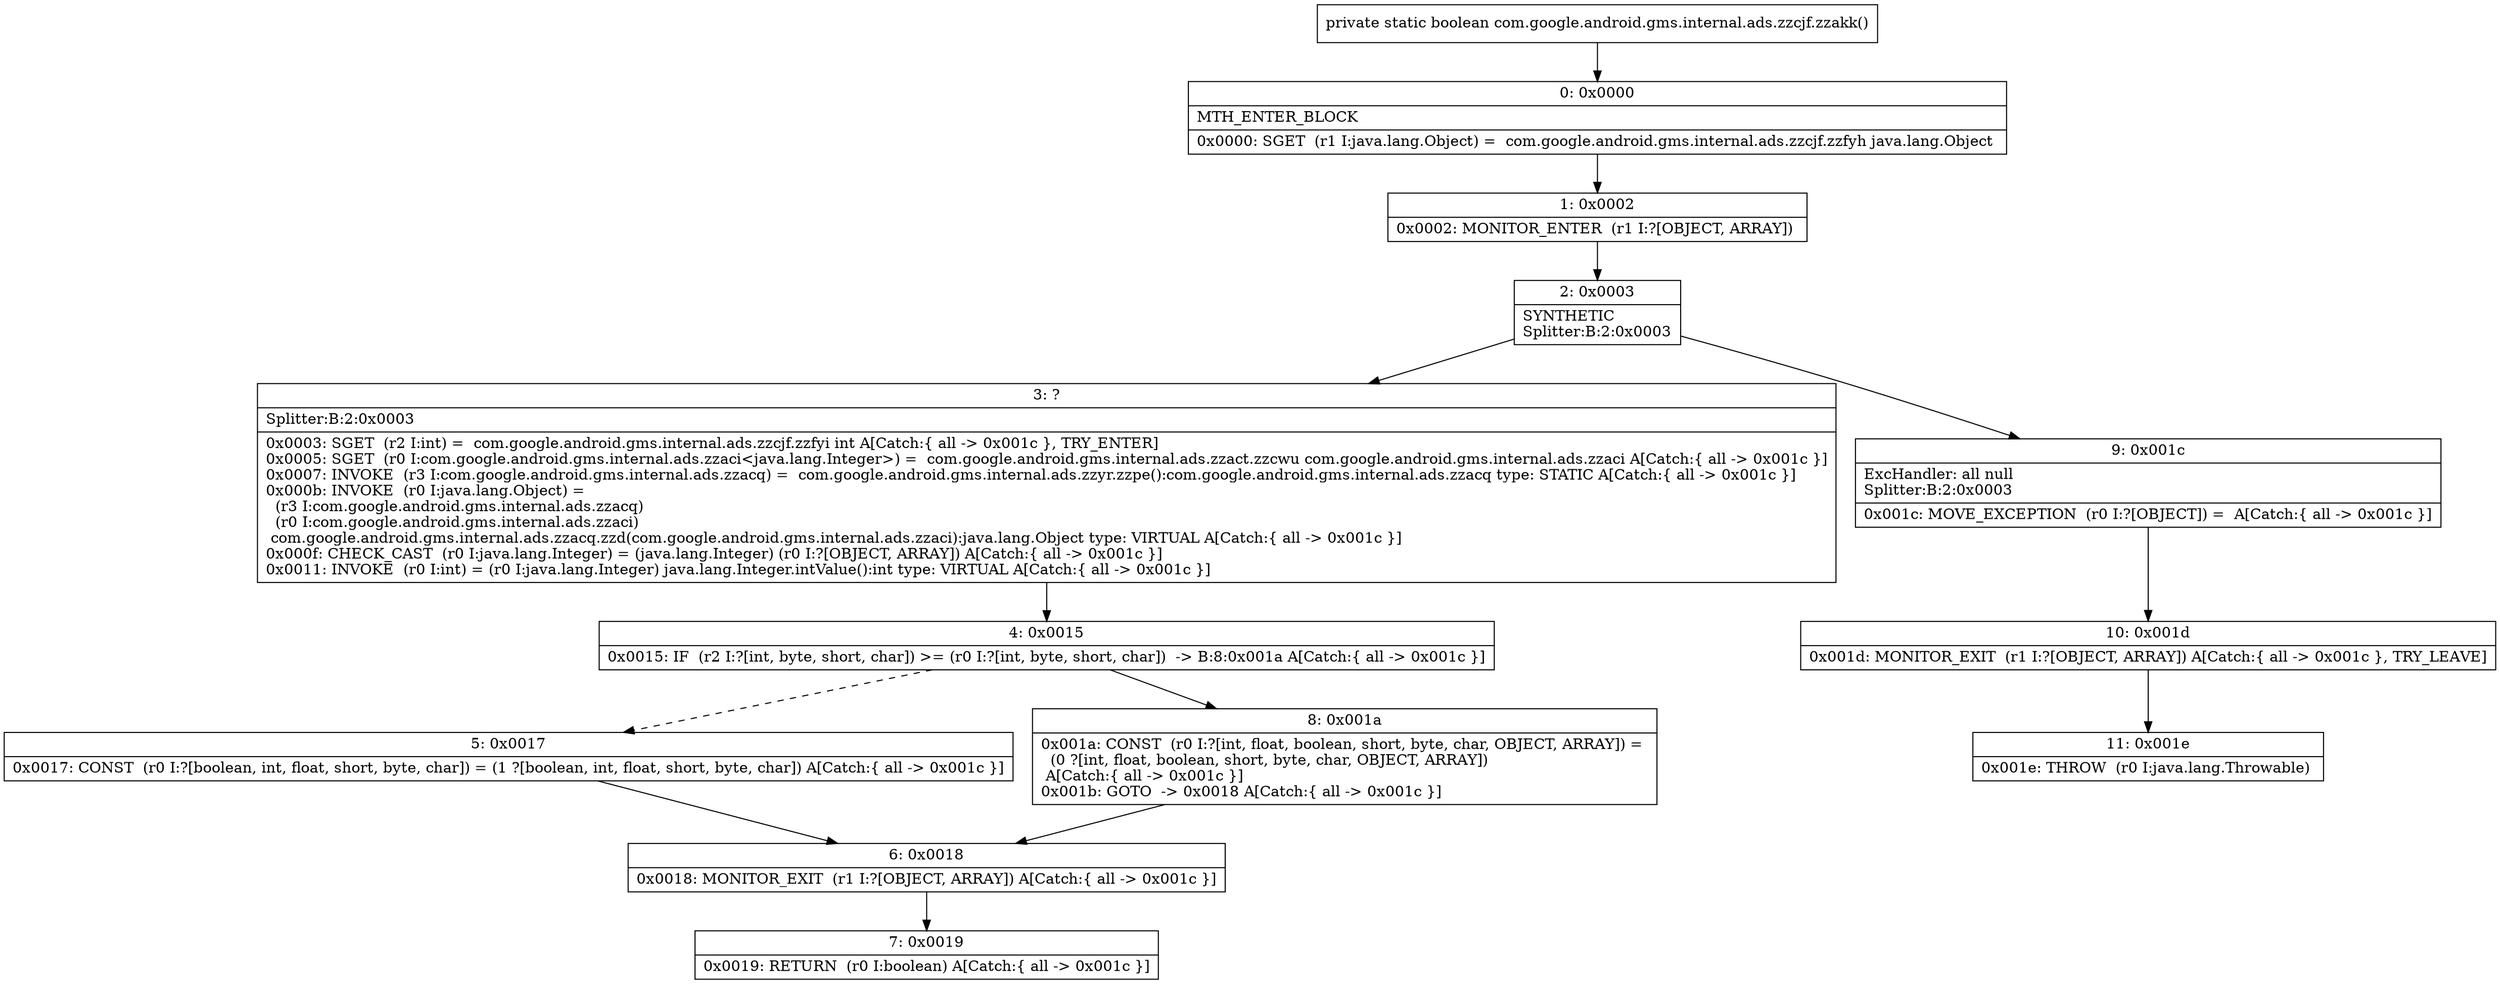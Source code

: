 digraph "CFG forcom.google.android.gms.internal.ads.zzcjf.zzakk()Z" {
Node_0 [shape=record,label="{0\:\ 0x0000|MTH_ENTER_BLOCK\l|0x0000: SGET  (r1 I:java.lang.Object) =  com.google.android.gms.internal.ads.zzcjf.zzfyh java.lang.Object \l}"];
Node_1 [shape=record,label="{1\:\ 0x0002|0x0002: MONITOR_ENTER  (r1 I:?[OBJECT, ARRAY]) \l}"];
Node_2 [shape=record,label="{2\:\ 0x0003|SYNTHETIC\lSplitter:B:2:0x0003\l}"];
Node_3 [shape=record,label="{3\:\ ?|Splitter:B:2:0x0003\l|0x0003: SGET  (r2 I:int) =  com.google.android.gms.internal.ads.zzcjf.zzfyi int A[Catch:\{ all \-\> 0x001c \}, TRY_ENTER]\l0x0005: SGET  (r0 I:com.google.android.gms.internal.ads.zzaci\<java.lang.Integer\>) =  com.google.android.gms.internal.ads.zzact.zzcwu com.google.android.gms.internal.ads.zzaci A[Catch:\{ all \-\> 0x001c \}]\l0x0007: INVOKE  (r3 I:com.google.android.gms.internal.ads.zzacq) =  com.google.android.gms.internal.ads.zzyr.zzpe():com.google.android.gms.internal.ads.zzacq type: STATIC A[Catch:\{ all \-\> 0x001c \}]\l0x000b: INVOKE  (r0 I:java.lang.Object) = \l  (r3 I:com.google.android.gms.internal.ads.zzacq)\l  (r0 I:com.google.android.gms.internal.ads.zzaci)\l com.google.android.gms.internal.ads.zzacq.zzd(com.google.android.gms.internal.ads.zzaci):java.lang.Object type: VIRTUAL A[Catch:\{ all \-\> 0x001c \}]\l0x000f: CHECK_CAST  (r0 I:java.lang.Integer) = (java.lang.Integer) (r0 I:?[OBJECT, ARRAY]) A[Catch:\{ all \-\> 0x001c \}]\l0x0011: INVOKE  (r0 I:int) = (r0 I:java.lang.Integer) java.lang.Integer.intValue():int type: VIRTUAL A[Catch:\{ all \-\> 0x001c \}]\l}"];
Node_4 [shape=record,label="{4\:\ 0x0015|0x0015: IF  (r2 I:?[int, byte, short, char]) \>= (r0 I:?[int, byte, short, char])  \-\> B:8:0x001a A[Catch:\{ all \-\> 0x001c \}]\l}"];
Node_5 [shape=record,label="{5\:\ 0x0017|0x0017: CONST  (r0 I:?[boolean, int, float, short, byte, char]) = (1 ?[boolean, int, float, short, byte, char]) A[Catch:\{ all \-\> 0x001c \}]\l}"];
Node_6 [shape=record,label="{6\:\ 0x0018|0x0018: MONITOR_EXIT  (r1 I:?[OBJECT, ARRAY]) A[Catch:\{ all \-\> 0x001c \}]\l}"];
Node_7 [shape=record,label="{7\:\ 0x0019|0x0019: RETURN  (r0 I:boolean) A[Catch:\{ all \-\> 0x001c \}]\l}"];
Node_8 [shape=record,label="{8\:\ 0x001a|0x001a: CONST  (r0 I:?[int, float, boolean, short, byte, char, OBJECT, ARRAY]) = \l  (0 ?[int, float, boolean, short, byte, char, OBJECT, ARRAY])\l A[Catch:\{ all \-\> 0x001c \}]\l0x001b: GOTO  \-\> 0x0018 A[Catch:\{ all \-\> 0x001c \}]\l}"];
Node_9 [shape=record,label="{9\:\ 0x001c|ExcHandler: all null\lSplitter:B:2:0x0003\l|0x001c: MOVE_EXCEPTION  (r0 I:?[OBJECT]) =  A[Catch:\{ all \-\> 0x001c \}]\l}"];
Node_10 [shape=record,label="{10\:\ 0x001d|0x001d: MONITOR_EXIT  (r1 I:?[OBJECT, ARRAY]) A[Catch:\{ all \-\> 0x001c \}, TRY_LEAVE]\l}"];
Node_11 [shape=record,label="{11\:\ 0x001e|0x001e: THROW  (r0 I:java.lang.Throwable) \l}"];
MethodNode[shape=record,label="{private static boolean com.google.android.gms.internal.ads.zzcjf.zzakk() }"];
MethodNode -> Node_0;
Node_0 -> Node_1;
Node_1 -> Node_2;
Node_2 -> Node_3;
Node_2 -> Node_9;
Node_3 -> Node_4;
Node_4 -> Node_5[style=dashed];
Node_4 -> Node_8;
Node_5 -> Node_6;
Node_6 -> Node_7;
Node_8 -> Node_6;
Node_9 -> Node_10;
Node_10 -> Node_11;
}

